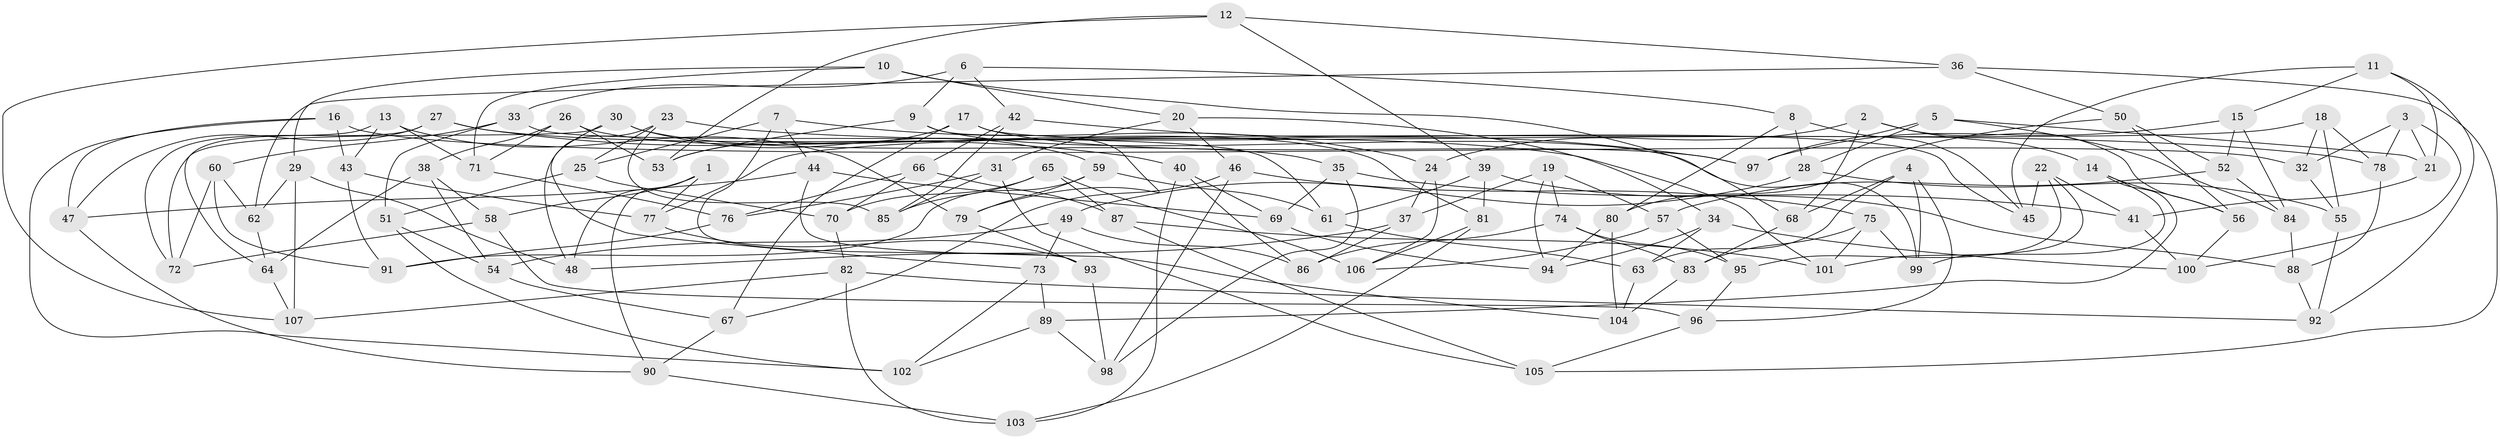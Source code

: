 // coarse degree distribution, {10: 0.11627906976744186, 7: 0.16279069767441862, 3: 0.046511627906976744, 6: 0.046511627906976744, 9: 0.13953488372093023, 4: 0.4418604651162791, 5: 0.023255813953488372, 8: 0.023255813953488372}
// Generated by graph-tools (version 1.1) at 2025/53/03/04/25 22:53:44]
// undirected, 107 vertices, 214 edges
graph export_dot {
  node [color=gray90,style=filled];
  1;
  2;
  3;
  4;
  5;
  6;
  7;
  8;
  9;
  10;
  11;
  12;
  13;
  14;
  15;
  16;
  17;
  18;
  19;
  20;
  21;
  22;
  23;
  24;
  25;
  26;
  27;
  28;
  29;
  30;
  31;
  32;
  33;
  34;
  35;
  36;
  37;
  38;
  39;
  40;
  41;
  42;
  43;
  44;
  45;
  46;
  47;
  48;
  49;
  50;
  51;
  52;
  53;
  54;
  55;
  56;
  57;
  58;
  59;
  60;
  61;
  62;
  63;
  64;
  65;
  66;
  67;
  68;
  69;
  70;
  71;
  72;
  73;
  74;
  75;
  76;
  77;
  78;
  79;
  80;
  81;
  82;
  83;
  84;
  85;
  86;
  87;
  88;
  89;
  90;
  91;
  92;
  93;
  94;
  95;
  96;
  97;
  98;
  99;
  100;
  101;
  102;
  103;
  104;
  105;
  106;
  107;
  1 -- 48;
  1 -- 90;
  1 -- 77;
  1 -- 58;
  2 -- 56;
  2 -- 14;
  2 -- 24;
  2 -- 68;
  3 -- 21;
  3 -- 100;
  3 -- 32;
  3 -- 78;
  4 -- 68;
  4 -- 99;
  4 -- 63;
  4 -- 96;
  5 -- 28;
  5 -- 97;
  5 -- 84;
  5 -- 21;
  6 -- 8;
  6 -- 42;
  6 -- 9;
  6 -- 33;
  7 -- 25;
  7 -- 93;
  7 -- 44;
  7 -- 24;
  8 -- 28;
  8 -- 45;
  8 -- 80;
  9 -- 99;
  9 -- 79;
  9 -- 53;
  10 -- 71;
  10 -- 20;
  10 -- 29;
  10 -- 68;
  11 -- 15;
  11 -- 45;
  11 -- 21;
  11 -- 92;
  12 -- 36;
  12 -- 53;
  12 -- 39;
  12 -- 107;
  13 -- 79;
  13 -- 71;
  13 -- 64;
  13 -- 43;
  14 -- 99;
  14 -- 89;
  14 -- 56;
  15 -- 52;
  15 -- 97;
  15 -- 84;
  16 -- 43;
  16 -- 102;
  16 -- 32;
  16 -- 47;
  17 -- 53;
  17 -- 97;
  17 -- 45;
  17 -- 67;
  18 -- 77;
  18 -- 32;
  18 -- 55;
  18 -- 78;
  19 -- 74;
  19 -- 57;
  19 -- 37;
  19 -- 94;
  20 -- 34;
  20 -- 46;
  20 -- 31;
  21 -- 41;
  22 -- 101;
  22 -- 45;
  22 -- 95;
  22 -- 41;
  23 -- 48;
  23 -- 85;
  23 -- 25;
  23 -- 78;
  24 -- 37;
  24 -- 106;
  25 -- 51;
  25 -- 70;
  26 -- 81;
  26 -- 38;
  26 -- 71;
  26 -- 53;
  27 -- 47;
  27 -- 72;
  27 -- 101;
  27 -- 40;
  28 -- 49;
  28 -- 55;
  29 -- 107;
  29 -- 48;
  29 -- 62;
  30 -- 73;
  30 -- 72;
  30 -- 35;
  30 -- 59;
  31 -- 76;
  31 -- 85;
  31 -- 105;
  32 -- 55;
  33 -- 60;
  33 -- 51;
  33 -- 61;
  34 -- 63;
  34 -- 94;
  34 -- 100;
  35 -- 69;
  35 -- 41;
  35 -- 98;
  36 -- 105;
  36 -- 50;
  36 -- 62;
  37 -- 86;
  37 -- 48;
  38 -- 54;
  38 -- 58;
  38 -- 64;
  39 -- 88;
  39 -- 61;
  39 -- 81;
  40 -- 69;
  40 -- 86;
  40 -- 103;
  41 -- 100;
  42 -- 85;
  42 -- 66;
  42 -- 97;
  43 -- 77;
  43 -- 91;
  44 -- 69;
  44 -- 104;
  44 -- 47;
  46 -- 75;
  46 -- 98;
  46 -- 67;
  47 -- 90;
  49 -- 73;
  49 -- 86;
  49 -- 54;
  50 -- 56;
  50 -- 52;
  50 -- 80;
  51 -- 54;
  51 -- 102;
  52 -- 84;
  52 -- 57;
  54 -- 67;
  55 -- 92;
  56 -- 100;
  57 -- 95;
  57 -- 106;
  58 -- 96;
  58 -- 72;
  59 -- 79;
  59 -- 91;
  59 -- 61;
  60 -- 62;
  60 -- 91;
  60 -- 72;
  61 -- 63;
  62 -- 64;
  63 -- 104;
  64 -- 107;
  65 -- 70;
  65 -- 85;
  65 -- 106;
  65 -- 87;
  66 -- 76;
  66 -- 70;
  66 -- 87;
  67 -- 90;
  68 -- 83;
  69 -- 94;
  70 -- 82;
  71 -- 76;
  73 -- 102;
  73 -- 89;
  74 -- 95;
  74 -- 86;
  74 -- 83;
  75 -- 101;
  75 -- 83;
  75 -- 99;
  76 -- 91;
  77 -- 93;
  78 -- 88;
  79 -- 93;
  80 -- 104;
  80 -- 94;
  81 -- 103;
  81 -- 106;
  82 -- 103;
  82 -- 107;
  82 -- 92;
  83 -- 104;
  84 -- 88;
  87 -- 105;
  87 -- 101;
  88 -- 92;
  89 -- 102;
  89 -- 98;
  90 -- 103;
  93 -- 98;
  95 -- 96;
  96 -- 105;
}
